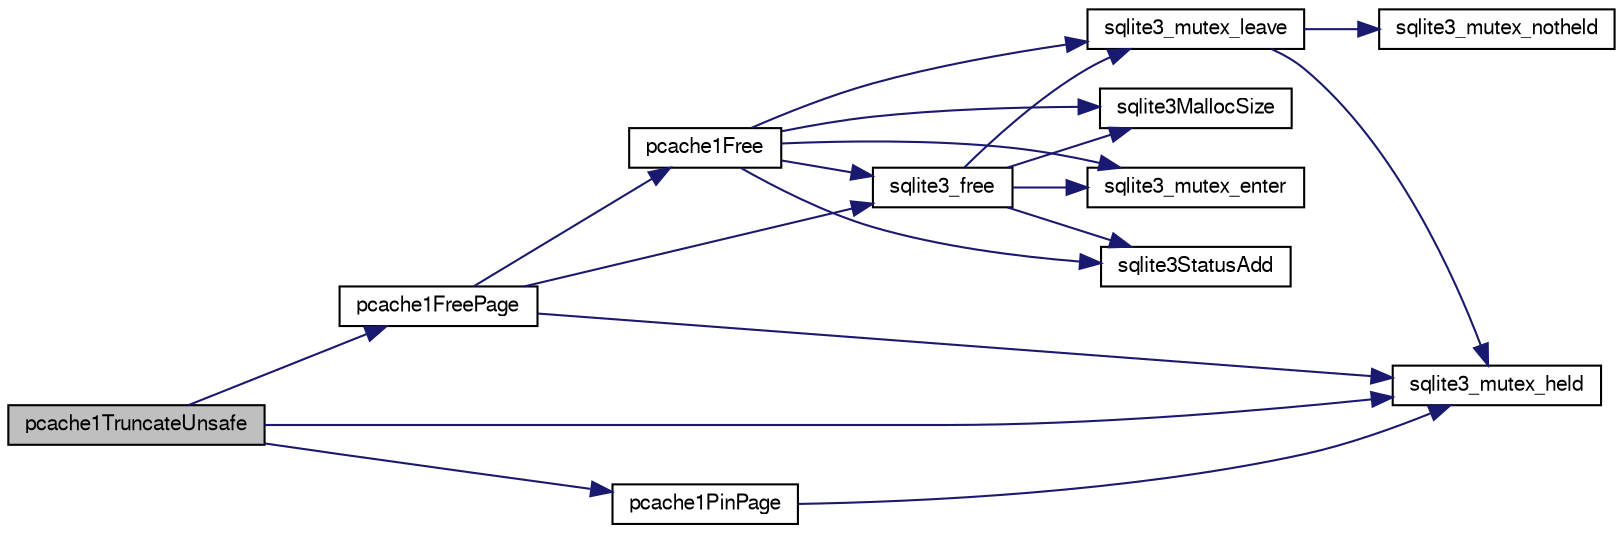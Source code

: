digraph "pcache1TruncateUnsafe"
{
  edge [fontname="FreeSans",fontsize="10",labelfontname="FreeSans",labelfontsize="10"];
  node [fontname="FreeSans",fontsize="10",shape=record];
  rankdir="LR";
  Node234789 [label="pcache1TruncateUnsafe",height=0.2,width=0.4,color="black", fillcolor="grey75", style="filled", fontcolor="black"];
  Node234789 -> Node234790 [color="midnightblue",fontsize="10",style="solid",fontname="FreeSans"];
  Node234790 [label="sqlite3_mutex_held",height=0.2,width=0.4,color="black", fillcolor="white", style="filled",URL="$sqlite3_8c.html#acf77da68932b6bc163c5e68547ecc3e7"];
  Node234789 -> Node234791 [color="midnightblue",fontsize="10",style="solid",fontname="FreeSans"];
  Node234791 [label="pcache1PinPage",height=0.2,width=0.4,color="black", fillcolor="white", style="filled",URL="$sqlite3_8c.html#a8c56f8763581386fa892a46f77c8d684"];
  Node234791 -> Node234790 [color="midnightblue",fontsize="10",style="solid",fontname="FreeSans"];
  Node234789 -> Node234792 [color="midnightblue",fontsize="10",style="solid",fontname="FreeSans"];
  Node234792 [label="pcache1FreePage",height=0.2,width=0.4,color="black", fillcolor="white", style="filled",URL="$sqlite3_8c.html#aa3f573a706805bb81ef72ff65ffcdb79"];
  Node234792 -> Node234790 [color="midnightblue",fontsize="10",style="solid",fontname="FreeSans"];
  Node234792 -> Node234793 [color="midnightblue",fontsize="10",style="solid",fontname="FreeSans"];
  Node234793 [label="pcache1Free",height=0.2,width=0.4,color="black", fillcolor="white", style="filled",URL="$sqlite3_8c.html#a283e764f60afec3ed4995402b6604ceb"];
  Node234793 -> Node234794 [color="midnightblue",fontsize="10",style="solid",fontname="FreeSans"];
  Node234794 [label="sqlite3_mutex_enter",height=0.2,width=0.4,color="black", fillcolor="white", style="filled",URL="$sqlite3_8c.html#a1c12cde690bd89f104de5cbad12a6bf5"];
  Node234793 -> Node234795 [color="midnightblue",fontsize="10",style="solid",fontname="FreeSans"];
  Node234795 [label="sqlite3StatusAdd",height=0.2,width=0.4,color="black", fillcolor="white", style="filled",URL="$sqlite3_8c.html#afa029f93586aeab4cc85360905dae9cd"];
  Node234793 -> Node234796 [color="midnightblue",fontsize="10",style="solid",fontname="FreeSans"];
  Node234796 [label="sqlite3_mutex_leave",height=0.2,width=0.4,color="black", fillcolor="white", style="filled",URL="$sqlite3_8c.html#a5838d235601dbd3c1fa993555c6bcc93"];
  Node234796 -> Node234790 [color="midnightblue",fontsize="10",style="solid",fontname="FreeSans"];
  Node234796 -> Node234797 [color="midnightblue",fontsize="10",style="solid",fontname="FreeSans"];
  Node234797 [label="sqlite3_mutex_notheld",height=0.2,width=0.4,color="black", fillcolor="white", style="filled",URL="$sqlite3_8c.html#a83967c837c1c000d3b5adcfaa688f5dc"];
  Node234793 -> Node234798 [color="midnightblue",fontsize="10",style="solid",fontname="FreeSans"];
  Node234798 [label="sqlite3MallocSize",height=0.2,width=0.4,color="black", fillcolor="white", style="filled",URL="$sqlite3_8c.html#acf5d2a5f35270bafb050bd2def576955"];
  Node234793 -> Node234799 [color="midnightblue",fontsize="10",style="solid",fontname="FreeSans"];
  Node234799 [label="sqlite3_free",height=0.2,width=0.4,color="black", fillcolor="white", style="filled",URL="$sqlite3_8c.html#a6552349e36a8a691af5487999ab09519"];
  Node234799 -> Node234794 [color="midnightblue",fontsize="10",style="solid",fontname="FreeSans"];
  Node234799 -> Node234795 [color="midnightblue",fontsize="10",style="solid",fontname="FreeSans"];
  Node234799 -> Node234798 [color="midnightblue",fontsize="10",style="solid",fontname="FreeSans"];
  Node234799 -> Node234796 [color="midnightblue",fontsize="10",style="solid",fontname="FreeSans"];
  Node234792 -> Node234799 [color="midnightblue",fontsize="10",style="solid",fontname="FreeSans"];
}
